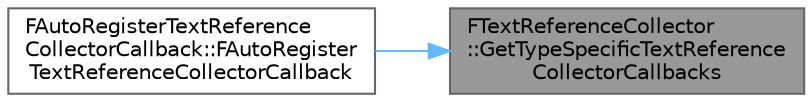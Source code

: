 digraph "FTextReferenceCollector::GetTypeSpecificTextReferenceCollectorCallbacks"
{
 // INTERACTIVE_SVG=YES
 // LATEX_PDF_SIZE
  bgcolor="transparent";
  edge [fontname=Helvetica,fontsize=10,labelfontname=Helvetica,labelfontsize=10];
  node [fontname=Helvetica,fontsize=10,shape=box,height=0.2,width=0.4];
  rankdir="RL";
  Node1 [id="Node000001",label="FTextReferenceCollector\l::GetTypeSpecificTextReference\lCollectorCallbacks",height=0.2,width=0.4,color="gray40", fillcolor="grey60", style="filled", fontcolor="black",tooltip=" "];
  Node1 -> Node2 [id="edge1_Node000001_Node000002",dir="back",color="steelblue1",style="solid",tooltip=" "];
  Node2 [id="Node000002",label="FAutoRegisterTextReference\lCollectorCallback::FAutoRegister\lTextReferenceCollectorCallback",height=0.2,width=0.4,color="grey40", fillcolor="white", style="filled",URL="$dd/dbe/structFAutoRegisterTextReferenceCollectorCallback.html#ab16c3eca22cab213d809e8fd62ab331f",tooltip=" "];
}
